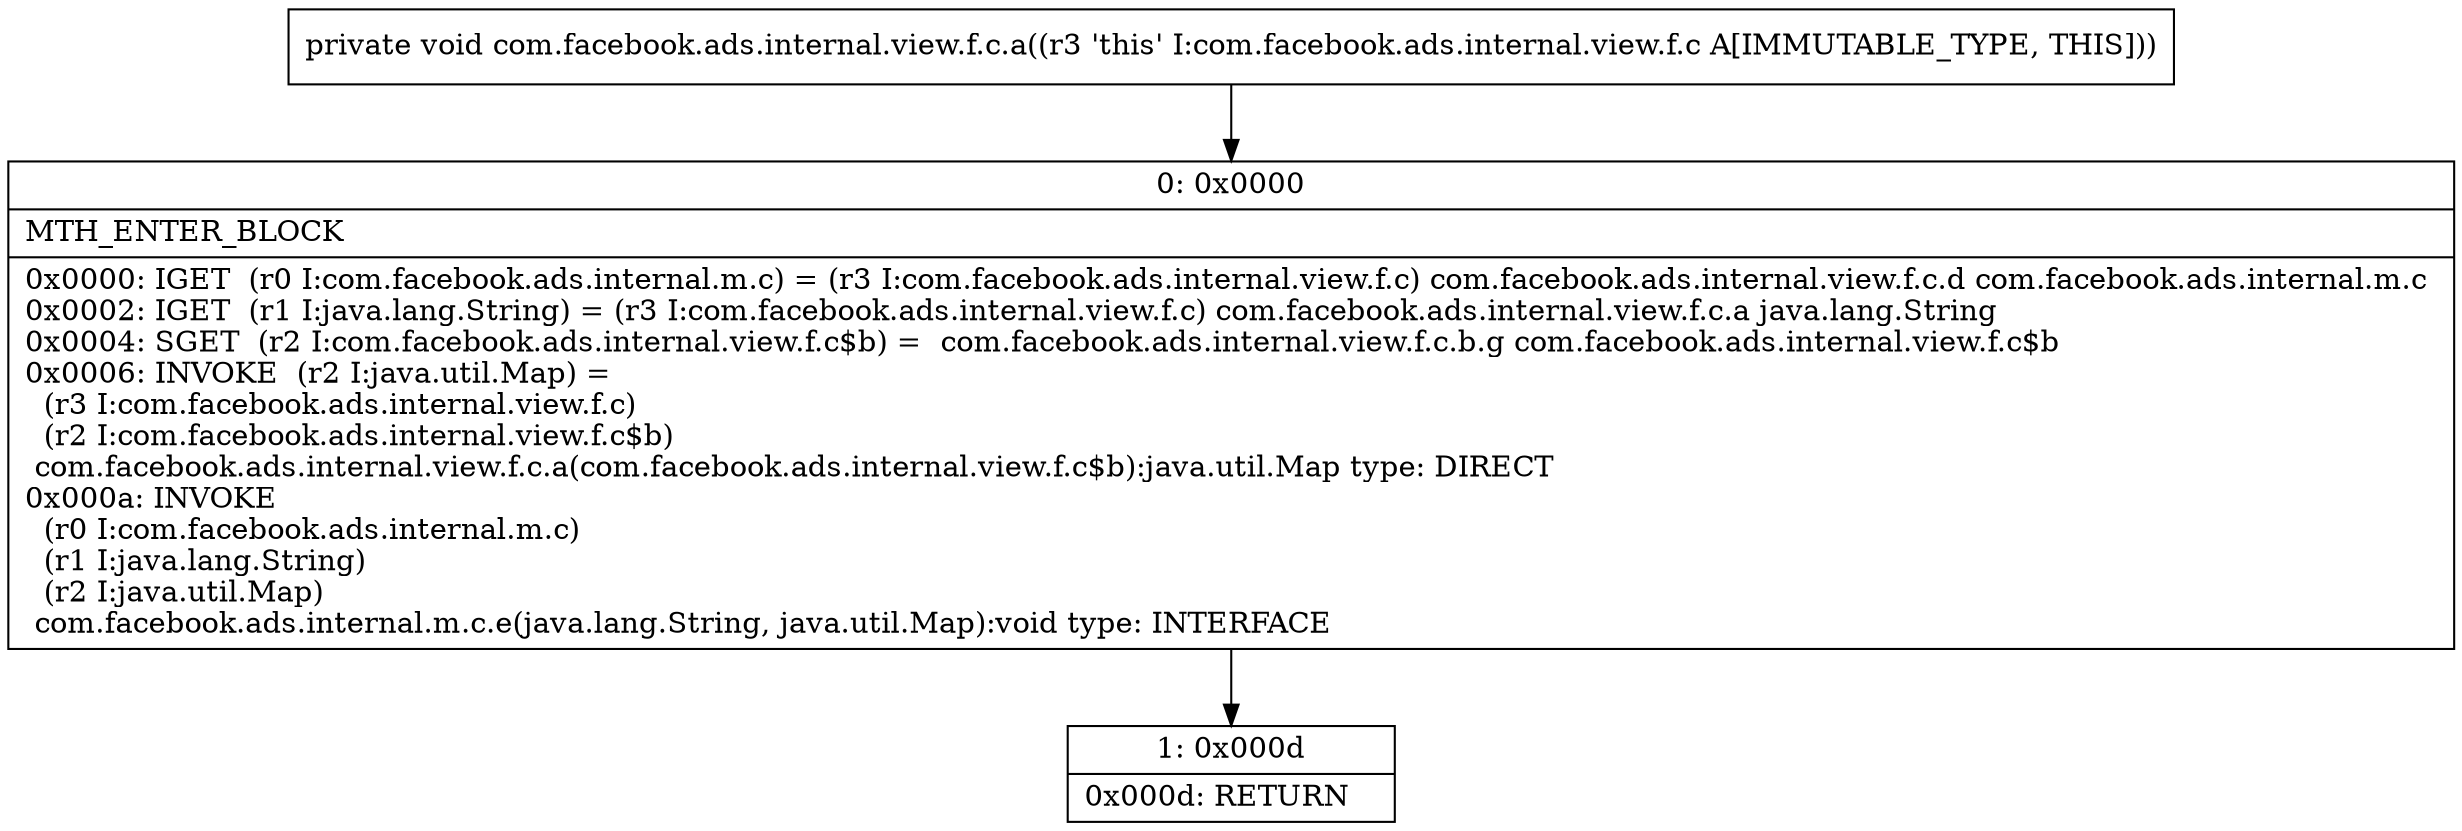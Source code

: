 digraph "CFG forcom.facebook.ads.internal.view.f.c.a()V" {
Node_0 [shape=record,label="{0\:\ 0x0000|MTH_ENTER_BLOCK\l|0x0000: IGET  (r0 I:com.facebook.ads.internal.m.c) = (r3 I:com.facebook.ads.internal.view.f.c) com.facebook.ads.internal.view.f.c.d com.facebook.ads.internal.m.c \l0x0002: IGET  (r1 I:java.lang.String) = (r3 I:com.facebook.ads.internal.view.f.c) com.facebook.ads.internal.view.f.c.a java.lang.String \l0x0004: SGET  (r2 I:com.facebook.ads.internal.view.f.c$b) =  com.facebook.ads.internal.view.f.c.b.g com.facebook.ads.internal.view.f.c$b \l0x0006: INVOKE  (r2 I:java.util.Map) = \l  (r3 I:com.facebook.ads.internal.view.f.c)\l  (r2 I:com.facebook.ads.internal.view.f.c$b)\l com.facebook.ads.internal.view.f.c.a(com.facebook.ads.internal.view.f.c$b):java.util.Map type: DIRECT \l0x000a: INVOKE  \l  (r0 I:com.facebook.ads.internal.m.c)\l  (r1 I:java.lang.String)\l  (r2 I:java.util.Map)\l com.facebook.ads.internal.m.c.e(java.lang.String, java.util.Map):void type: INTERFACE \l}"];
Node_1 [shape=record,label="{1\:\ 0x000d|0x000d: RETURN   \l}"];
MethodNode[shape=record,label="{private void com.facebook.ads.internal.view.f.c.a((r3 'this' I:com.facebook.ads.internal.view.f.c A[IMMUTABLE_TYPE, THIS])) }"];
MethodNode -> Node_0;
Node_0 -> Node_1;
}

